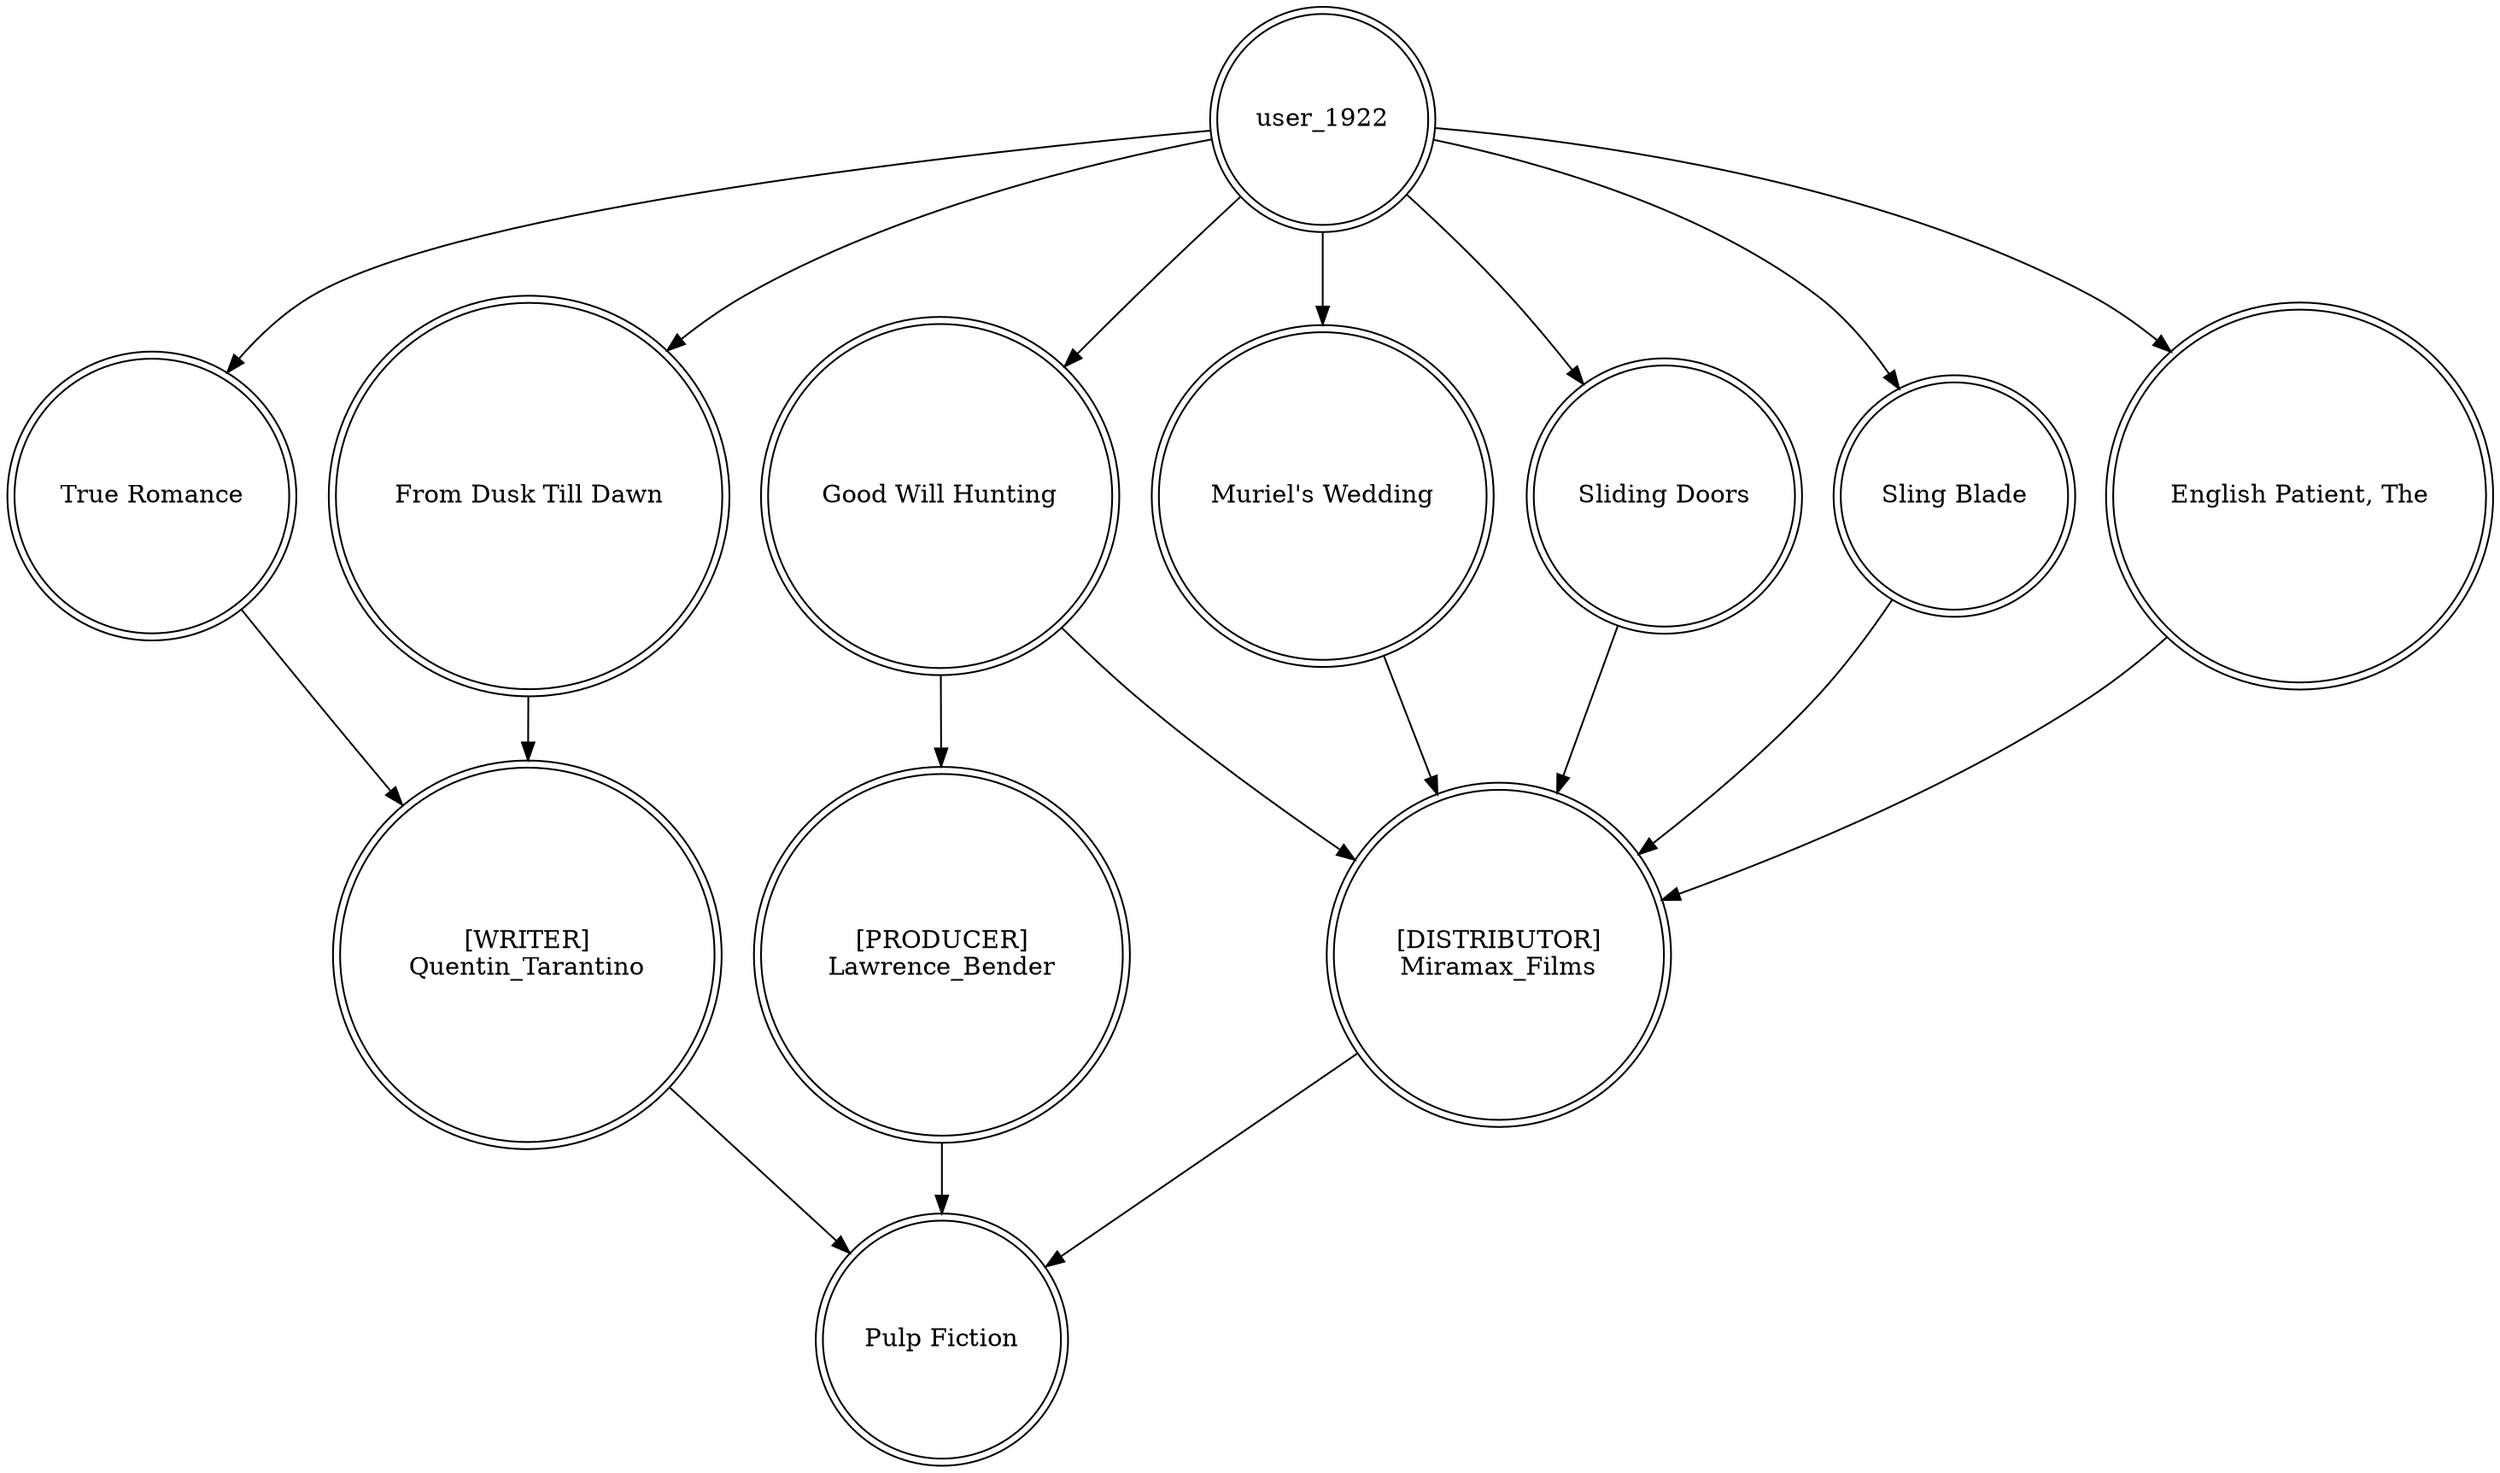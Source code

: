digraph finite_state_machine {
	node [shape=doublecircle]
	user_1922 -> "True Romance"
	"Good Will Hunting" -> "[PRODUCER]
Lawrence_Bender"
	"[PRODUCER]
Lawrence_Bender" -> "Pulp Fiction"
	"True Romance" -> "[WRITER]
Quentin_Tarantino"
	"[WRITER]
Quentin_Tarantino" -> "Pulp Fiction"
	user_1922 -> "Good Will Hunting"
	user_1922 -> "Muriel's Wedding"
	"Sliding Doors" -> "[DISTRIBUTOR]
Miramax_Films"
	"Muriel's Wedding" -> "[DISTRIBUTOR]
Miramax_Films"
	"From Dusk Till Dawn" -> "[WRITER]
Quentin_Tarantino"
	user_1922 -> "Sling Blade"
	user_1922 -> "From Dusk Till Dawn"
	user_1922 -> "Sliding Doors"
	"[DISTRIBUTOR]
Miramax_Films" -> "Pulp Fiction"
	user_1922 -> "English Patient, The"
	"Good Will Hunting" -> "[DISTRIBUTOR]
Miramax_Films"
	"Sling Blade" -> "[DISTRIBUTOR]
Miramax_Films"
	"English Patient, The" -> "[DISTRIBUTOR]
Miramax_Films"
}
